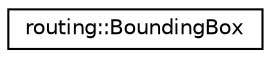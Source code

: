 digraph "Graphical Class Hierarchy"
{
 // LATEX_PDF_SIZE
  edge [fontname="Helvetica",fontsize="10",labelfontname="Helvetica",labelfontsize="10"];
  node [fontname="Helvetica",fontsize="10",shape=record];
  rankdir="LR";
  Node0 [label="routing::BoundingBox",height=0.2,width=0.4,color="black", fillcolor="white", style="filled",URL="$structrouting_1_1BoundingBox.html",tooltip=" "];
}
